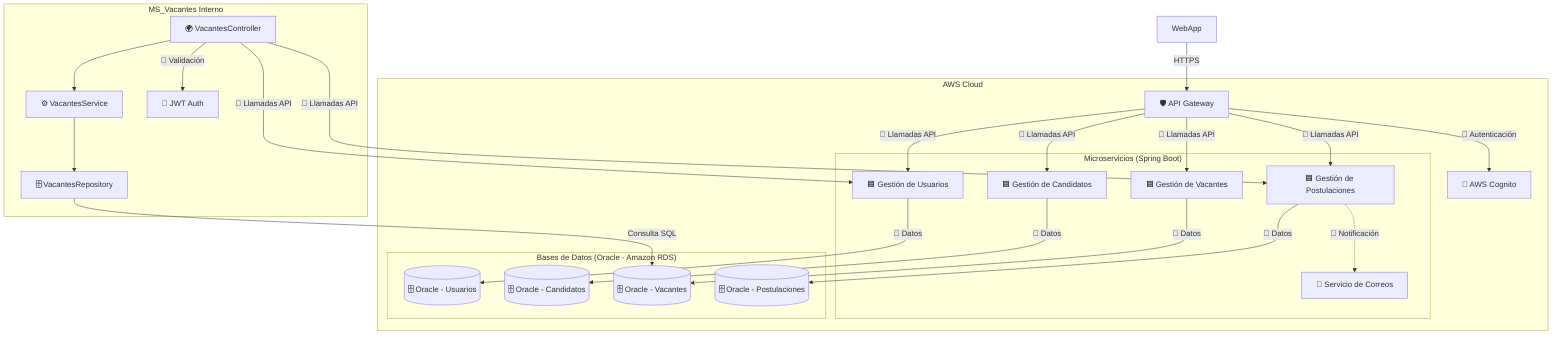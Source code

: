graph TD
  %% Contexto
  subgraph "AWS Cloud"
    API_GW[🛡 API Gateway] 
    Cognito[🔑 AWS Cognito]

    %% Contenedores: Microservicios
    subgraph "Microservicios (Spring Boot)"
      MS_Usuarios[🟦 Gestión de Usuarios]
      MS_Candidatos[🟦 Gestión de Candidatos]
      MS_Vacantes[🟦 Gestión de Vacantes]
      MS_Postulaciones[🟦 Gestión de Postulaciones]
      MS_Correos[📧 Servicio de Correos]
    end

    %% Bases de Datos
    subgraph "Bases de Datos (Oracle - Amazon RDS)"
      DB_Usuarios[(🗄 Oracle - Usuarios)]
      DB_Candidatos[(🗄 Oracle - Candidatos)]
      DB_Vacantes[(🗄 Oracle - Vacantes)]
      DB_Postulaciones[(🗄 Oracle - Postulaciones)]
    end
  end

  %% Conexiones
  WebApp -->|HTTPS| API_GW
  API_GW -->|🔑 Autenticación| Cognito
  API_GW -->|🔁 Llamadas API| MS_Usuarios
  API_GW -->|🔁 Llamadas API| MS_Candidatos
  API_GW -->|🔁 Llamadas API| MS_Vacantes
  API_GW -->|🔁 Llamadas API| MS_Postulaciones

  MS_Postulaciones -.->|📩 Notificación| MS_Correos

  MS_Usuarios -->|📂 Datos| DB_Usuarios
  MS_Candidatos -->|📂 Datos| DB_Candidatos
  MS_Vacantes -->|📂 Datos| DB_Vacantes
  MS_Postulaciones -->|📂 Datos| DB_Postulaciones

  %% Componente: Servicio de Vacantes
  subgraph "MS_Vacantes Interno"
    Controller[🌍 VacantesController] --> Service[⚙ VacantesService]
    Service --> Repository[🗄 VacantesRepository]
    Repository -->|Consulta SQL| DB_Vacantes

    Controller -->|🔑 Validación| Security[🔐 JWT Auth]
    Controller -->|🔁 Llamadas API| MS_Usuarios
    Controller -->|🔁 Llamadas API| MS_Postulaciones
  end